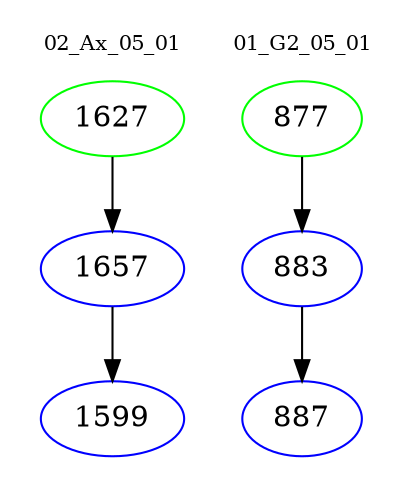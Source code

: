 digraph{
subgraph cluster_0 {
color = white
label = "02_Ax_05_01";
fontsize=10;
T0_1627 [label="1627", color="green"]
T0_1627 -> T0_1657 [color="black"]
T0_1657 [label="1657", color="blue"]
T0_1657 -> T0_1599 [color="black"]
T0_1599 [label="1599", color="blue"]
}
subgraph cluster_1 {
color = white
label = "01_G2_05_01";
fontsize=10;
T1_877 [label="877", color="green"]
T1_877 -> T1_883 [color="black"]
T1_883 [label="883", color="blue"]
T1_883 -> T1_887 [color="black"]
T1_887 [label="887", color="blue"]
}
}
